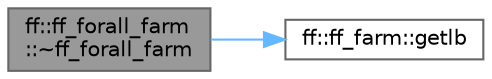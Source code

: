 digraph "ff::ff_forall_farm::~ff_forall_farm"
{
 // LATEX_PDF_SIZE
  bgcolor="transparent";
  edge [fontname=Helvetica,fontsize=10,labelfontname=Helvetica,labelfontsize=10];
  node [fontname=Helvetica,fontsize=10,shape=box,height=0.2,width=0.4];
  rankdir="LR";
  Node1 [id="Node000001",label="ff::ff_forall_farm\l::~ff_forall_farm",height=0.2,width=0.4,color="gray40", fillcolor="grey60", style="filled", fontcolor="black",tooltip=" "];
  Node1 -> Node2 [id="edge1_Node000001_Node000002",color="steelblue1",style="solid",tooltip=" "];
  Node2 [id="Node000002",label="ff::ff_farm::getlb",height=0.2,width=0.4,color="grey40", fillcolor="white", style="filled",URL="$classff_1_1ff__farm.html#ac198b3718c3dfc5c89291a4a7b2fa732",tooltip=" "];
}
